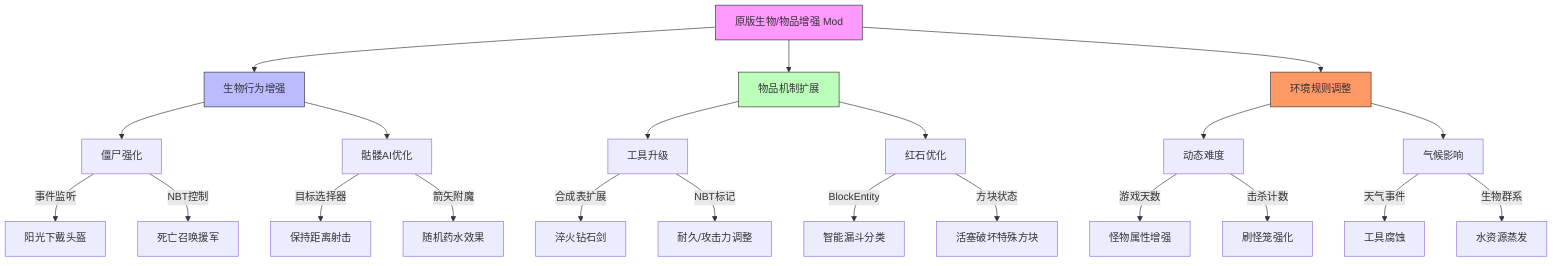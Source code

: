 graph TD
    A[原版生物/物品增强 Mod] --> B[生物行为增强]
    A --> C[物品机制扩展]
    A --> D[环境规则调整]
    
    B --> B1[僵尸强化]
    B1 -->|事件监听| B1a[阳光下戴头盔]
    B1 -->|NBT控制| B1b[死亡召唤援军]
    B --> B2[骷髅AI优化]
    B2 -->|目标选择器| B2a[保持距离射击]
    B2 -->|箭矢附魔| B2b[随机药水效果]
    
    C --> C1[工具升级]
    C1 -->|合成表扩展| C1a[淬火钻石剑]
    C1 -->|NBT标记| C1b[耐久/攻击力调整]
    C --> C2[红石优化]
    C2 -->|BlockEntity| C2a[智能漏斗分类]
    C2 -->|方块状态| C2b[活塞破坏特殊方块]
    
    D --> D1[动态难度]
    D1 -->|游戏天数| D1a[怪物属性增强]
    D1 -->|击杀计数| D1b[刷怪笼强化]
    D --> D2[气候影响]
    D2 -->|天气事件| D2a[工具腐蚀]
    D2 -->|生物群系| D2b[水资源蒸发]
    
    style A fill:#f9f,stroke:#333
    style B fill:#bbf,stroke:#333
    style C fill:#bfb,stroke:#333
    style D fill:#f96,stroke:#333